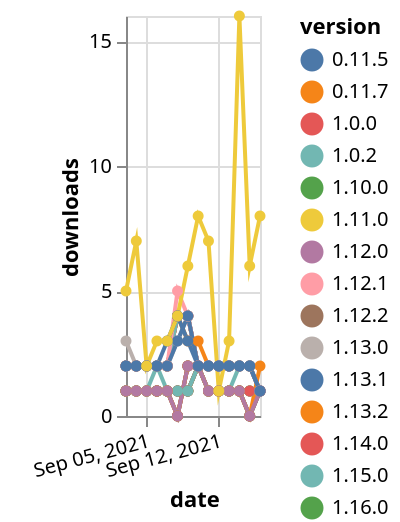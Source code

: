 {"$schema": "https://vega.github.io/schema/vega-lite/v5.json", "description": "A simple bar chart with embedded data.", "data": {"values": [{"date": "2021-09-03", "total": 2801, "delta": 2, "version": "1.5.2"}, {"date": "2021-09-04", "total": 2803, "delta": 2, "version": "1.5.2"}, {"date": "2021-09-05", "total": 2805, "delta": 2, "version": "1.5.2"}, {"date": "2021-09-06", "total": 2807, "delta": 2, "version": "1.5.2"}, {"date": "2021-09-07", "total": 2809, "delta": 2, "version": "1.5.2"}, {"date": "2021-09-08", "total": 2813, "delta": 4, "version": "1.5.2"}, {"date": "2021-09-09", "total": 2817, "delta": 4, "version": "1.5.2"}, {"date": "2021-09-10", "total": 2819, "delta": 2, "version": "1.5.2"}, {"date": "2021-09-11", "total": 2821, "delta": 2, "version": "1.5.2"}, {"date": "2021-09-12", "total": 2823, "delta": 2, "version": "1.5.2"}, {"date": "2021-09-13", "total": 2825, "delta": 2, "version": "1.5.2"}, {"date": "2021-09-14", "total": 2827, "delta": 2, "version": "1.5.2"}, {"date": "2021-09-15", "total": 2829, "delta": 2, "version": "1.5.2"}, {"date": "2021-09-16", "total": 2830, "delta": 1, "version": "1.5.2"}, {"date": "2021-09-03", "total": 2786, "delta": 3, "version": "1.7.4"}, {"date": "2021-09-04", "total": 2788, "delta": 2, "version": "1.7.4"}, {"date": "2021-09-05", "total": 2790, "delta": 2, "version": "1.7.4"}, {"date": "2021-09-06", "total": 2792, "delta": 2, "version": "1.7.4"}, {"date": "2021-09-07", "total": 2794, "delta": 2, "version": "1.7.4"}, {"date": "2021-09-08", "total": 2797, "delta": 3, "version": "1.7.4"}, {"date": "2021-09-09", "total": 2801, "delta": 4, "version": "1.7.4"}, {"date": "2021-09-10", "total": 2803, "delta": 2, "version": "1.7.4"}, {"date": "2021-09-11", "total": 2805, "delta": 2, "version": "1.7.4"}, {"date": "2021-09-12", "total": 2807, "delta": 2, "version": "1.7.4"}, {"date": "2021-09-13", "total": 2809, "delta": 2, "version": "1.7.4"}, {"date": "2021-09-14", "total": 2811, "delta": 2, "version": "1.7.4"}, {"date": "2021-09-15", "total": 2813, "delta": 2, "version": "1.7.4"}, {"date": "2021-09-16", "total": 2814, "delta": 1, "version": "1.7.4"}, {"date": "2021-09-03", "total": 202, "delta": 1, "version": "1.11.0"}, {"date": "2021-09-04", "total": 203, "delta": 1, "version": "1.11.0"}, {"date": "2021-09-05", "total": 204, "delta": 1, "version": "1.11.0"}, {"date": "2021-09-06", "total": 205, "delta": 1, "version": "1.11.0"}, {"date": "2021-09-07", "total": 206, "delta": 1, "version": "1.11.0"}, {"date": "2021-09-08", "total": 207, "delta": 1, "version": "1.11.0"}, {"date": "2021-09-09", "total": 208, "delta": 1, "version": "1.11.0"}, {"date": "2021-09-10", "total": 210, "delta": 2, "version": "1.11.0"}, {"date": "2021-09-11", "total": 211, "delta": 1, "version": "1.11.0"}, {"date": "2021-09-12", "total": 212, "delta": 1, "version": "1.11.0"}, {"date": "2021-09-13", "total": 213, "delta": 1, "version": "1.11.0"}, {"date": "2021-09-14", "total": 214, "delta": 1, "version": "1.11.0"}, {"date": "2021-09-15", "total": 215, "delta": 1, "version": "1.11.0"}, {"date": "2021-09-16", "total": 216, "delta": 1, "version": "1.11.0"}, {"date": "2021-09-03", "total": 2941, "delta": 2, "version": "1.8.0"}, {"date": "2021-09-04", "total": 2943, "delta": 2, "version": "1.8.0"}, {"date": "2021-09-05", "total": 2945, "delta": 2, "version": "1.8.0"}, {"date": "2021-09-06", "total": 2947, "delta": 2, "version": "1.8.0"}, {"date": "2021-09-07", "total": 2949, "delta": 2, "version": "1.8.0"}, {"date": "2021-09-08", "total": 2953, "delta": 4, "version": "1.8.0"}, {"date": "2021-09-09", "total": 2956, "delta": 3, "version": "1.8.0"}, {"date": "2021-09-10", "total": 2959, "delta": 3, "version": "1.8.0"}, {"date": "2021-09-11", "total": 2961, "delta": 2, "version": "1.8.0"}, {"date": "2021-09-12", "total": 2963, "delta": 2, "version": "1.8.0"}, {"date": "2021-09-13", "total": 2965, "delta": 2, "version": "1.8.0"}, {"date": "2021-09-14", "total": 2967, "delta": 2, "version": "1.8.0"}, {"date": "2021-09-15", "total": 2969, "delta": 2, "version": "1.8.0"}, {"date": "2021-09-16", "total": 2970, "delta": 1, "version": "1.8.0"}, {"date": "2021-09-03", "total": 180, "delta": 1, "version": "1.13.0"}, {"date": "2021-09-04", "total": 181, "delta": 1, "version": "1.13.0"}, {"date": "2021-09-05", "total": 182, "delta": 1, "version": "1.13.0"}, {"date": "2021-09-06", "total": 183, "delta": 1, "version": "1.13.0"}, {"date": "2021-09-07", "total": 184, "delta": 1, "version": "1.13.0"}, {"date": "2021-09-08", "total": 184, "delta": 0, "version": "1.13.0"}, {"date": "2021-09-09", "total": 186, "delta": 2, "version": "1.13.0"}, {"date": "2021-09-10", "total": 188, "delta": 2, "version": "1.13.0"}, {"date": "2021-09-11", "total": 189, "delta": 1, "version": "1.13.0"}, {"date": "2021-09-12", "total": 190, "delta": 1, "version": "1.13.0"}, {"date": "2021-09-13", "total": 191, "delta": 1, "version": "1.13.0"}, {"date": "2021-09-14", "total": 192, "delta": 1, "version": "1.13.0"}, {"date": "2021-09-15", "total": 192, "delta": 0, "version": "1.13.0"}, {"date": "2021-09-16", "total": 193, "delta": 1, "version": "1.13.0"}, {"date": "2021-09-03", "total": 448, "delta": 1, "version": "1.9.0"}, {"date": "2021-09-04", "total": 449, "delta": 1, "version": "1.9.0"}, {"date": "2021-09-05", "total": 450, "delta": 1, "version": "1.9.0"}, {"date": "2021-09-06", "total": 451, "delta": 1, "version": "1.9.0"}, {"date": "2021-09-07", "total": 452, "delta": 1, "version": "1.9.0"}, {"date": "2021-09-08", "total": 453, "delta": 1, "version": "1.9.0"}, {"date": "2021-09-09", "total": 454, "delta": 1, "version": "1.9.0"}, {"date": "2021-09-10", "total": 456, "delta": 2, "version": "1.9.0"}, {"date": "2021-09-11", "total": 457, "delta": 1, "version": "1.9.0"}, {"date": "2021-09-12", "total": 458, "delta": 1, "version": "1.9.0"}, {"date": "2021-09-13", "total": 459, "delta": 1, "version": "1.9.0"}, {"date": "2021-09-14", "total": 460, "delta": 1, "version": "1.9.0"}, {"date": "2021-09-15", "total": 461, "delta": 1, "version": "1.9.0"}, {"date": "2021-09-16", "total": 462, "delta": 1, "version": "1.9.0"}, {"date": "2021-09-03", "total": 167, "delta": 1, "version": "1.10.0"}, {"date": "2021-09-04", "total": 168, "delta": 1, "version": "1.10.0"}, {"date": "2021-09-05", "total": 169, "delta": 1, "version": "1.10.0"}, {"date": "2021-09-06", "total": 170, "delta": 1, "version": "1.10.0"}, {"date": "2021-09-07", "total": 171, "delta": 1, "version": "1.10.0"}, {"date": "2021-09-08", "total": 172, "delta": 1, "version": "1.10.0"}, {"date": "2021-09-09", "total": 173, "delta": 1, "version": "1.10.0"}, {"date": "2021-09-10", "total": 175, "delta": 2, "version": "1.10.0"}, {"date": "2021-09-11", "total": 176, "delta": 1, "version": "1.10.0"}, {"date": "2021-09-12", "total": 177, "delta": 1, "version": "1.10.0"}, {"date": "2021-09-13", "total": 178, "delta": 1, "version": "1.10.0"}, {"date": "2021-09-14", "total": 179, "delta": 1, "version": "1.10.0"}, {"date": "2021-09-15", "total": 179, "delta": 0, "version": "1.10.0"}, {"date": "2021-09-16", "total": 180, "delta": 1, "version": "1.10.0"}, {"date": "2021-09-03", "total": 432, "delta": 1, "version": "1.12.1"}, {"date": "2021-09-04", "total": 433, "delta": 1, "version": "1.12.1"}, {"date": "2021-09-05", "total": 434, "delta": 1, "version": "1.12.1"}, {"date": "2021-09-06", "total": 435, "delta": 1, "version": "1.12.1"}, {"date": "2021-09-07", "total": 436, "delta": 1, "version": "1.12.1"}, {"date": "2021-09-08", "total": 436, "delta": 0, "version": "1.12.1"}, {"date": "2021-09-09", "total": 438, "delta": 2, "version": "1.12.1"}, {"date": "2021-09-10", "total": 440, "delta": 2, "version": "1.12.1"}, {"date": "2021-09-11", "total": 441, "delta": 1, "version": "1.12.1"}, {"date": "2021-09-12", "total": 442, "delta": 1, "version": "1.12.1"}, {"date": "2021-09-13", "total": 443, "delta": 1, "version": "1.12.1"}, {"date": "2021-09-14", "total": 444, "delta": 1, "version": "1.12.1"}, {"date": "2021-09-15", "total": 444, "delta": 0, "version": "1.12.1"}, {"date": "2021-09-16", "total": 445, "delta": 1, "version": "1.12.1"}, {"date": "2021-09-03", "total": 3072, "delta": 2, "version": "0.11.7"}, {"date": "2021-09-04", "total": 3074, "delta": 2, "version": "0.11.7"}, {"date": "2021-09-05", "total": 3076, "delta": 2, "version": "0.11.7"}, {"date": "2021-09-06", "total": 3078, "delta": 2, "version": "0.11.7"}, {"date": "2021-09-07", "total": 3080, "delta": 2, "version": "0.11.7"}, {"date": "2021-09-08", "total": 3084, "delta": 4, "version": "0.11.7"}, {"date": "2021-09-09", "total": 3088, "delta": 4, "version": "0.11.7"}, {"date": "2021-09-10", "total": 3090, "delta": 2, "version": "0.11.7"}, {"date": "2021-09-11", "total": 3092, "delta": 2, "version": "0.11.7"}, {"date": "2021-09-12", "total": 3094, "delta": 2, "version": "0.11.7"}, {"date": "2021-09-13", "total": 3096, "delta": 2, "version": "0.11.7"}, {"date": "2021-09-14", "total": 3098, "delta": 2, "version": "0.11.7"}, {"date": "2021-09-15", "total": 3100, "delta": 2, "version": "0.11.7"}, {"date": "2021-09-16", "total": 3101, "delta": 1, "version": "0.11.7"}, {"date": "2021-09-03", "total": 3085, "delta": 2, "version": "1.0.0"}, {"date": "2021-09-04", "total": 3087, "delta": 2, "version": "1.0.0"}, {"date": "2021-09-05", "total": 3089, "delta": 2, "version": "1.0.0"}, {"date": "2021-09-06", "total": 3091, "delta": 2, "version": "1.0.0"}, {"date": "2021-09-07", "total": 3093, "delta": 2, "version": "1.0.0"}, {"date": "2021-09-08", "total": 3097, "delta": 4, "version": "1.0.0"}, {"date": "2021-09-09", "total": 3101, "delta": 4, "version": "1.0.0"}, {"date": "2021-09-10", "total": 3103, "delta": 2, "version": "1.0.0"}, {"date": "2021-09-11", "total": 3105, "delta": 2, "version": "1.0.0"}, {"date": "2021-09-12", "total": 3107, "delta": 2, "version": "1.0.0"}, {"date": "2021-09-13", "total": 3109, "delta": 2, "version": "1.0.0"}, {"date": "2021-09-14", "total": 3111, "delta": 2, "version": "1.0.0"}, {"date": "2021-09-15", "total": 3113, "delta": 2, "version": "1.0.0"}, {"date": "2021-09-16", "total": 3114, "delta": 1, "version": "1.0.0"}, {"date": "2021-09-03", "total": 122, "delta": 1, "version": "1.16.0"}, {"date": "2021-09-04", "total": 123, "delta": 1, "version": "1.16.0"}, {"date": "2021-09-05", "total": 124, "delta": 1, "version": "1.16.0"}, {"date": "2021-09-06", "total": 125, "delta": 1, "version": "1.16.0"}, {"date": "2021-09-07", "total": 126, "delta": 1, "version": "1.16.0"}, {"date": "2021-09-08", "total": 127, "delta": 1, "version": "1.16.0"}, {"date": "2021-09-09", "total": 128, "delta": 1, "version": "1.16.0"}, {"date": "2021-09-10", "total": 130, "delta": 2, "version": "1.16.0"}, {"date": "2021-09-11", "total": 131, "delta": 1, "version": "1.16.0"}, {"date": "2021-09-12", "total": 132, "delta": 1, "version": "1.16.0"}, {"date": "2021-09-13", "total": 133, "delta": 1, "version": "1.16.0"}, {"date": "2021-09-14", "total": 134, "delta": 1, "version": "1.16.0"}, {"date": "2021-09-15", "total": 135, "delta": 1, "version": "1.16.0"}, {"date": "2021-09-16", "total": 136, "delta": 1, "version": "1.16.0"}, {"date": "2021-09-03", "total": 2745, "delta": 2, "version": "1.2.2"}, {"date": "2021-09-04", "total": 2747, "delta": 2, "version": "1.2.2"}, {"date": "2021-09-05", "total": 2749, "delta": 2, "version": "1.2.2"}, {"date": "2021-09-06", "total": 2751, "delta": 2, "version": "1.2.2"}, {"date": "2021-09-07", "total": 2753, "delta": 2, "version": "1.2.2"}, {"date": "2021-09-08", "total": 2757, "delta": 4, "version": "1.2.2"}, {"date": "2021-09-09", "total": 2761, "delta": 4, "version": "1.2.2"}, {"date": "2021-09-10", "total": 2763, "delta": 2, "version": "1.2.2"}, {"date": "2021-09-11", "total": 2765, "delta": 2, "version": "1.2.2"}, {"date": "2021-09-12", "total": 2767, "delta": 2, "version": "1.2.2"}, {"date": "2021-09-13", "total": 2769, "delta": 2, "version": "1.2.2"}, {"date": "2021-09-14", "total": 2771, "delta": 2, "version": "1.2.2"}, {"date": "2021-09-15", "total": 2773, "delta": 2, "version": "1.2.2"}, {"date": "2021-09-16", "total": 2774, "delta": 1, "version": "1.2.2"}, {"date": "2021-09-03", "total": 214, "delta": 1, "version": "1.13.1"}, {"date": "2021-09-04", "total": 215, "delta": 1, "version": "1.13.1"}, {"date": "2021-09-05", "total": 216, "delta": 1, "version": "1.13.1"}, {"date": "2021-09-06", "total": 217, "delta": 1, "version": "1.13.1"}, {"date": "2021-09-07", "total": 218, "delta": 1, "version": "1.13.1"}, {"date": "2021-09-08", "total": 218, "delta": 0, "version": "1.13.1"}, {"date": "2021-09-09", "total": 220, "delta": 2, "version": "1.13.1"}, {"date": "2021-09-10", "total": 222, "delta": 2, "version": "1.13.1"}, {"date": "2021-09-11", "total": 223, "delta": 1, "version": "1.13.1"}, {"date": "2021-09-12", "total": 224, "delta": 1, "version": "1.13.1"}, {"date": "2021-09-13", "total": 225, "delta": 1, "version": "1.13.1"}, {"date": "2021-09-14", "total": 226, "delta": 1, "version": "1.13.1"}, {"date": "2021-09-15", "total": 226, "delta": 0, "version": "1.13.1"}, {"date": "2021-09-16", "total": 227, "delta": 1, "version": "1.13.1"}, {"date": "2021-09-03", "total": 3151, "delta": 2, "version": "1.0.2"}, {"date": "2021-09-04", "total": 3153, "delta": 2, "version": "1.0.2"}, {"date": "2021-09-05", "total": 3155, "delta": 2, "version": "1.0.2"}, {"date": "2021-09-06", "total": 3157, "delta": 2, "version": "1.0.2"}, {"date": "2021-09-07", "total": 3159, "delta": 2, "version": "1.0.2"}, {"date": "2021-09-08", "total": 3163, "delta": 4, "version": "1.0.2"}, {"date": "2021-09-09", "total": 3167, "delta": 4, "version": "1.0.2"}, {"date": "2021-09-10", "total": 3169, "delta": 2, "version": "1.0.2"}, {"date": "2021-09-11", "total": 3171, "delta": 2, "version": "1.0.2"}, {"date": "2021-09-12", "total": 3173, "delta": 2, "version": "1.0.2"}, {"date": "2021-09-13", "total": 3175, "delta": 2, "version": "1.0.2"}, {"date": "2021-09-14", "total": 3177, "delta": 2, "version": "1.0.2"}, {"date": "2021-09-15", "total": 3179, "delta": 2, "version": "1.0.2"}, {"date": "2021-09-16", "total": 3180, "delta": 1, "version": "1.0.2"}, {"date": "2021-09-03", "total": 202, "delta": 1, "version": "1.12.2"}, {"date": "2021-09-04", "total": 203, "delta": 1, "version": "1.12.2"}, {"date": "2021-09-05", "total": 204, "delta": 1, "version": "1.12.2"}, {"date": "2021-09-06", "total": 205, "delta": 1, "version": "1.12.2"}, {"date": "2021-09-07", "total": 206, "delta": 1, "version": "1.12.2"}, {"date": "2021-09-08", "total": 206, "delta": 0, "version": "1.12.2"}, {"date": "2021-09-09", "total": 208, "delta": 2, "version": "1.12.2"}, {"date": "2021-09-10", "total": 210, "delta": 2, "version": "1.12.2"}, {"date": "2021-09-11", "total": 211, "delta": 1, "version": "1.12.2"}, {"date": "2021-09-12", "total": 212, "delta": 1, "version": "1.12.2"}, {"date": "2021-09-13", "total": 213, "delta": 1, "version": "1.12.2"}, {"date": "2021-09-14", "total": 214, "delta": 1, "version": "1.12.2"}, {"date": "2021-09-15", "total": 214, "delta": 0, "version": "1.12.2"}, {"date": "2021-09-16", "total": 215, "delta": 1, "version": "1.12.2"}, {"date": "2021-09-03", "total": 313, "delta": 1, "version": "1.9.1"}, {"date": "2021-09-04", "total": 314, "delta": 1, "version": "1.9.1"}, {"date": "2021-09-05", "total": 315, "delta": 1, "version": "1.9.1"}, {"date": "2021-09-06", "total": 316, "delta": 1, "version": "1.9.1"}, {"date": "2021-09-07", "total": 317, "delta": 1, "version": "1.9.1"}, {"date": "2021-09-08", "total": 318, "delta": 1, "version": "1.9.1"}, {"date": "2021-09-09", "total": 319, "delta": 1, "version": "1.9.1"}, {"date": "2021-09-10", "total": 321, "delta": 2, "version": "1.9.1"}, {"date": "2021-09-11", "total": 322, "delta": 1, "version": "1.9.1"}, {"date": "2021-09-12", "total": 323, "delta": 1, "version": "1.9.1"}, {"date": "2021-09-13", "total": 324, "delta": 1, "version": "1.9.1"}, {"date": "2021-09-14", "total": 325, "delta": 1, "version": "1.9.1"}, {"date": "2021-09-15", "total": 326, "delta": 1, "version": "1.9.1"}, {"date": "2021-09-16", "total": 327, "delta": 1, "version": "1.9.1"}, {"date": "2021-09-03", "total": 388, "delta": 1, "version": "1.14.0"}, {"date": "2021-09-04", "total": 389, "delta": 1, "version": "1.14.0"}, {"date": "2021-09-05", "total": 390, "delta": 1, "version": "1.14.0"}, {"date": "2021-09-06", "total": 391, "delta": 1, "version": "1.14.0"}, {"date": "2021-09-07", "total": 392, "delta": 1, "version": "1.14.0"}, {"date": "2021-09-08", "total": 393, "delta": 1, "version": "1.14.0"}, {"date": "2021-09-09", "total": 394, "delta": 1, "version": "1.14.0"}, {"date": "2021-09-10", "total": 396, "delta": 2, "version": "1.14.0"}, {"date": "2021-09-11", "total": 397, "delta": 1, "version": "1.14.0"}, {"date": "2021-09-12", "total": 398, "delta": 1, "version": "1.14.0"}, {"date": "2021-09-13", "total": 399, "delta": 1, "version": "1.14.0"}, {"date": "2021-09-14", "total": 400, "delta": 1, "version": "1.14.0"}, {"date": "2021-09-15", "total": 401, "delta": 1, "version": "1.14.0"}, {"date": "2021-09-16", "total": 402, "delta": 1, "version": "1.14.0"}, {"date": "2021-09-03", "total": 2523, "delta": 1, "version": "1.15.0"}, {"date": "2021-09-04", "total": 2524, "delta": 1, "version": "1.15.0"}, {"date": "2021-09-05", "total": 2525, "delta": 1, "version": "1.15.0"}, {"date": "2021-09-06", "total": 2527, "delta": 2, "version": "1.15.0"}, {"date": "2021-09-07", "total": 2528, "delta": 1, "version": "1.15.0"}, {"date": "2021-09-08", "total": 2529, "delta": 1, "version": "1.15.0"}, {"date": "2021-09-09", "total": 2530, "delta": 1, "version": "1.15.0"}, {"date": "2021-09-10", "total": 2532, "delta": 2, "version": "1.15.0"}, {"date": "2021-09-11", "total": 2533, "delta": 1, "version": "1.15.0"}, {"date": "2021-09-12", "total": 2534, "delta": 1, "version": "1.15.0"}, {"date": "2021-09-13", "total": 2535, "delta": 1, "version": "1.15.0"}, {"date": "2021-09-14", "total": 2537, "delta": 2, "version": "1.15.0"}, {"date": "2021-09-15", "total": 2539, "delta": 2, "version": "1.15.0"}, {"date": "2021-09-16", "total": 2540, "delta": 1, "version": "1.15.0"}, {"date": "2021-09-03", "total": 294, "delta": 1, "version": "1.13.2"}, {"date": "2021-09-04", "total": 295, "delta": 1, "version": "1.13.2"}, {"date": "2021-09-05", "total": 296, "delta": 1, "version": "1.13.2"}, {"date": "2021-09-06", "total": 297, "delta": 1, "version": "1.13.2"}, {"date": "2021-09-07", "total": 298, "delta": 1, "version": "1.13.2"}, {"date": "2021-09-08", "total": 298, "delta": 0, "version": "1.13.2"}, {"date": "2021-09-09", "total": 300, "delta": 2, "version": "1.13.2"}, {"date": "2021-09-10", "total": 302, "delta": 2, "version": "1.13.2"}, {"date": "2021-09-11", "total": 303, "delta": 1, "version": "1.13.2"}, {"date": "2021-09-12", "total": 304, "delta": 1, "version": "1.13.2"}, {"date": "2021-09-13", "total": 305, "delta": 1, "version": "1.13.2"}, {"date": "2021-09-14", "total": 306, "delta": 1, "version": "1.13.2"}, {"date": "2021-09-15", "total": 306, "delta": 0, "version": "1.13.2"}, {"date": "2021-09-16", "total": 308, "delta": 2, "version": "1.13.2"}, {"date": "2021-09-03", "total": 3527, "delta": 2, "version": "1.5.0"}, {"date": "2021-09-04", "total": 3529, "delta": 2, "version": "1.5.0"}, {"date": "2021-09-05", "total": 3531, "delta": 2, "version": "1.5.0"}, {"date": "2021-09-06", "total": 3533, "delta": 2, "version": "1.5.0"}, {"date": "2021-09-07", "total": 3535, "delta": 2, "version": "1.5.0"}, {"date": "2021-09-08", "total": 3540, "delta": 5, "version": "1.5.0"}, {"date": "2021-09-09", "total": 3544, "delta": 4, "version": "1.5.0"}, {"date": "2021-09-10", "total": 3546, "delta": 2, "version": "1.5.0"}, {"date": "2021-09-11", "total": 3548, "delta": 2, "version": "1.5.0"}, {"date": "2021-09-12", "total": 3550, "delta": 2, "version": "1.5.0"}, {"date": "2021-09-13", "total": 3552, "delta": 2, "version": "1.5.0"}, {"date": "2021-09-14", "total": 3554, "delta": 2, "version": "1.5.0"}, {"date": "2021-09-15", "total": 3556, "delta": 2, "version": "1.5.0"}, {"date": "2021-09-16", "total": 3557, "delta": 1, "version": "1.5.0"}, {"date": "2021-09-03", "total": 3129, "delta": 2, "version": "0.11.5"}, {"date": "2021-09-04", "total": 3131, "delta": 2, "version": "0.11.5"}, {"date": "2021-09-05", "total": 3133, "delta": 2, "version": "0.11.5"}, {"date": "2021-09-06", "total": 3135, "delta": 2, "version": "0.11.5"}, {"date": "2021-09-07", "total": 3137, "delta": 2, "version": "0.11.5"}, {"date": "2021-09-08", "total": 3140, "delta": 3, "version": "0.11.5"}, {"date": "2021-09-09", "total": 3144, "delta": 4, "version": "0.11.5"}, {"date": "2021-09-10", "total": 3146, "delta": 2, "version": "0.11.5"}, {"date": "2021-09-11", "total": 3148, "delta": 2, "version": "0.11.5"}, {"date": "2021-09-12", "total": 3150, "delta": 2, "version": "0.11.5"}, {"date": "2021-09-13", "total": 3152, "delta": 2, "version": "0.11.5"}, {"date": "2021-09-14", "total": 3154, "delta": 2, "version": "0.11.5"}, {"date": "2021-09-15", "total": 3156, "delta": 2, "version": "0.11.5"}, {"date": "2021-09-16", "total": 3157, "delta": 1, "version": "0.11.5"}, {"date": "2021-09-03", "total": 462, "delta": 1, "version": "1.12.0"}, {"date": "2021-09-04", "total": 463, "delta": 1, "version": "1.12.0"}, {"date": "2021-09-05", "total": 464, "delta": 1, "version": "1.12.0"}, {"date": "2021-09-06", "total": 465, "delta": 1, "version": "1.12.0"}, {"date": "2021-09-07", "total": 466, "delta": 1, "version": "1.12.0"}, {"date": "2021-09-08", "total": 466, "delta": 0, "version": "1.12.0"}, {"date": "2021-09-09", "total": 468, "delta": 2, "version": "1.12.0"}, {"date": "2021-09-10", "total": 470, "delta": 2, "version": "1.12.0"}, {"date": "2021-09-11", "total": 471, "delta": 1, "version": "1.12.0"}, {"date": "2021-09-12", "total": 472, "delta": 1, "version": "1.12.0"}, {"date": "2021-09-13", "total": 473, "delta": 1, "version": "1.12.0"}, {"date": "2021-09-14", "total": 474, "delta": 1, "version": "1.12.0"}, {"date": "2021-09-15", "total": 474, "delta": 0, "version": "1.12.0"}, {"date": "2021-09-16", "total": 475, "delta": 1, "version": "1.12.0"}, {"date": "2021-09-03", "total": 3897, "delta": 2, "version": "1.7.6"}, {"date": "2021-09-04", "total": 3899, "delta": 2, "version": "1.7.6"}, {"date": "2021-09-05", "total": 3901, "delta": 2, "version": "1.7.6"}, {"date": "2021-09-06", "total": 3903, "delta": 2, "version": "1.7.6"}, {"date": "2021-09-07", "total": 3906, "delta": 3, "version": "1.7.6"}, {"date": "2021-09-08", "total": 3910, "delta": 4, "version": "1.7.6"}, {"date": "2021-09-09", "total": 3913, "delta": 3, "version": "1.7.6"}, {"date": "2021-09-10", "total": 3915, "delta": 2, "version": "1.7.6"}, {"date": "2021-09-11", "total": 3917, "delta": 2, "version": "1.7.6"}, {"date": "2021-09-12", "total": 3919, "delta": 2, "version": "1.7.6"}, {"date": "2021-09-13", "total": 3921, "delta": 2, "version": "1.7.6"}, {"date": "2021-09-14", "total": 3923, "delta": 2, "version": "1.7.6"}, {"date": "2021-09-15", "total": 3925, "delta": 2, "version": "1.7.6"}, {"date": "2021-09-16", "total": 3926, "delta": 1, "version": "1.7.6"}, {"date": "2021-09-03", "total": 890, "delta": 5, "version": "1.16.1"}, {"date": "2021-09-04", "total": 897, "delta": 7, "version": "1.16.1"}, {"date": "2021-09-05", "total": 899, "delta": 2, "version": "1.16.1"}, {"date": "2021-09-06", "total": 902, "delta": 3, "version": "1.16.1"}, {"date": "2021-09-07", "total": 905, "delta": 3, "version": "1.16.1"}, {"date": "2021-09-08", "total": 909, "delta": 4, "version": "1.16.1"}, {"date": "2021-09-09", "total": 915, "delta": 6, "version": "1.16.1"}, {"date": "2021-09-10", "total": 923, "delta": 8, "version": "1.16.1"}, {"date": "2021-09-11", "total": 930, "delta": 7, "version": "1.16.1"}, {"date": "2021-09-12", "total": 931, "delta": 1, "version": "1.16.1"}, {"date": "2021-09-13", "total": 934, "delta": 3, "version": "1.16.1"}, {"date": "2021-09-14", "total": 950, "delta": 16, "version": "1.16.1"}, {"date": "2021-09-15", "total": 956, "delta": 6, "version": "1.16.1"}, {"date": "2021-09-16", "total": 964, "delta": 8, "version": "1.16.1"}]}, "width": "container", "mark": {"type": "line", "point": {"filled": true}}, "encoding": {"x": {"field": "date", "type": "temporal", "timeUnit": "yearmonthdate", "title": "date", "axis": {"labelAngle": -15}}, "y": {"field": "delta", "type": "quantitative", "title": "downloads"}, "color": {"field": "version", "type": "nominal"}, "tooltip": {"field": "delta"}}}